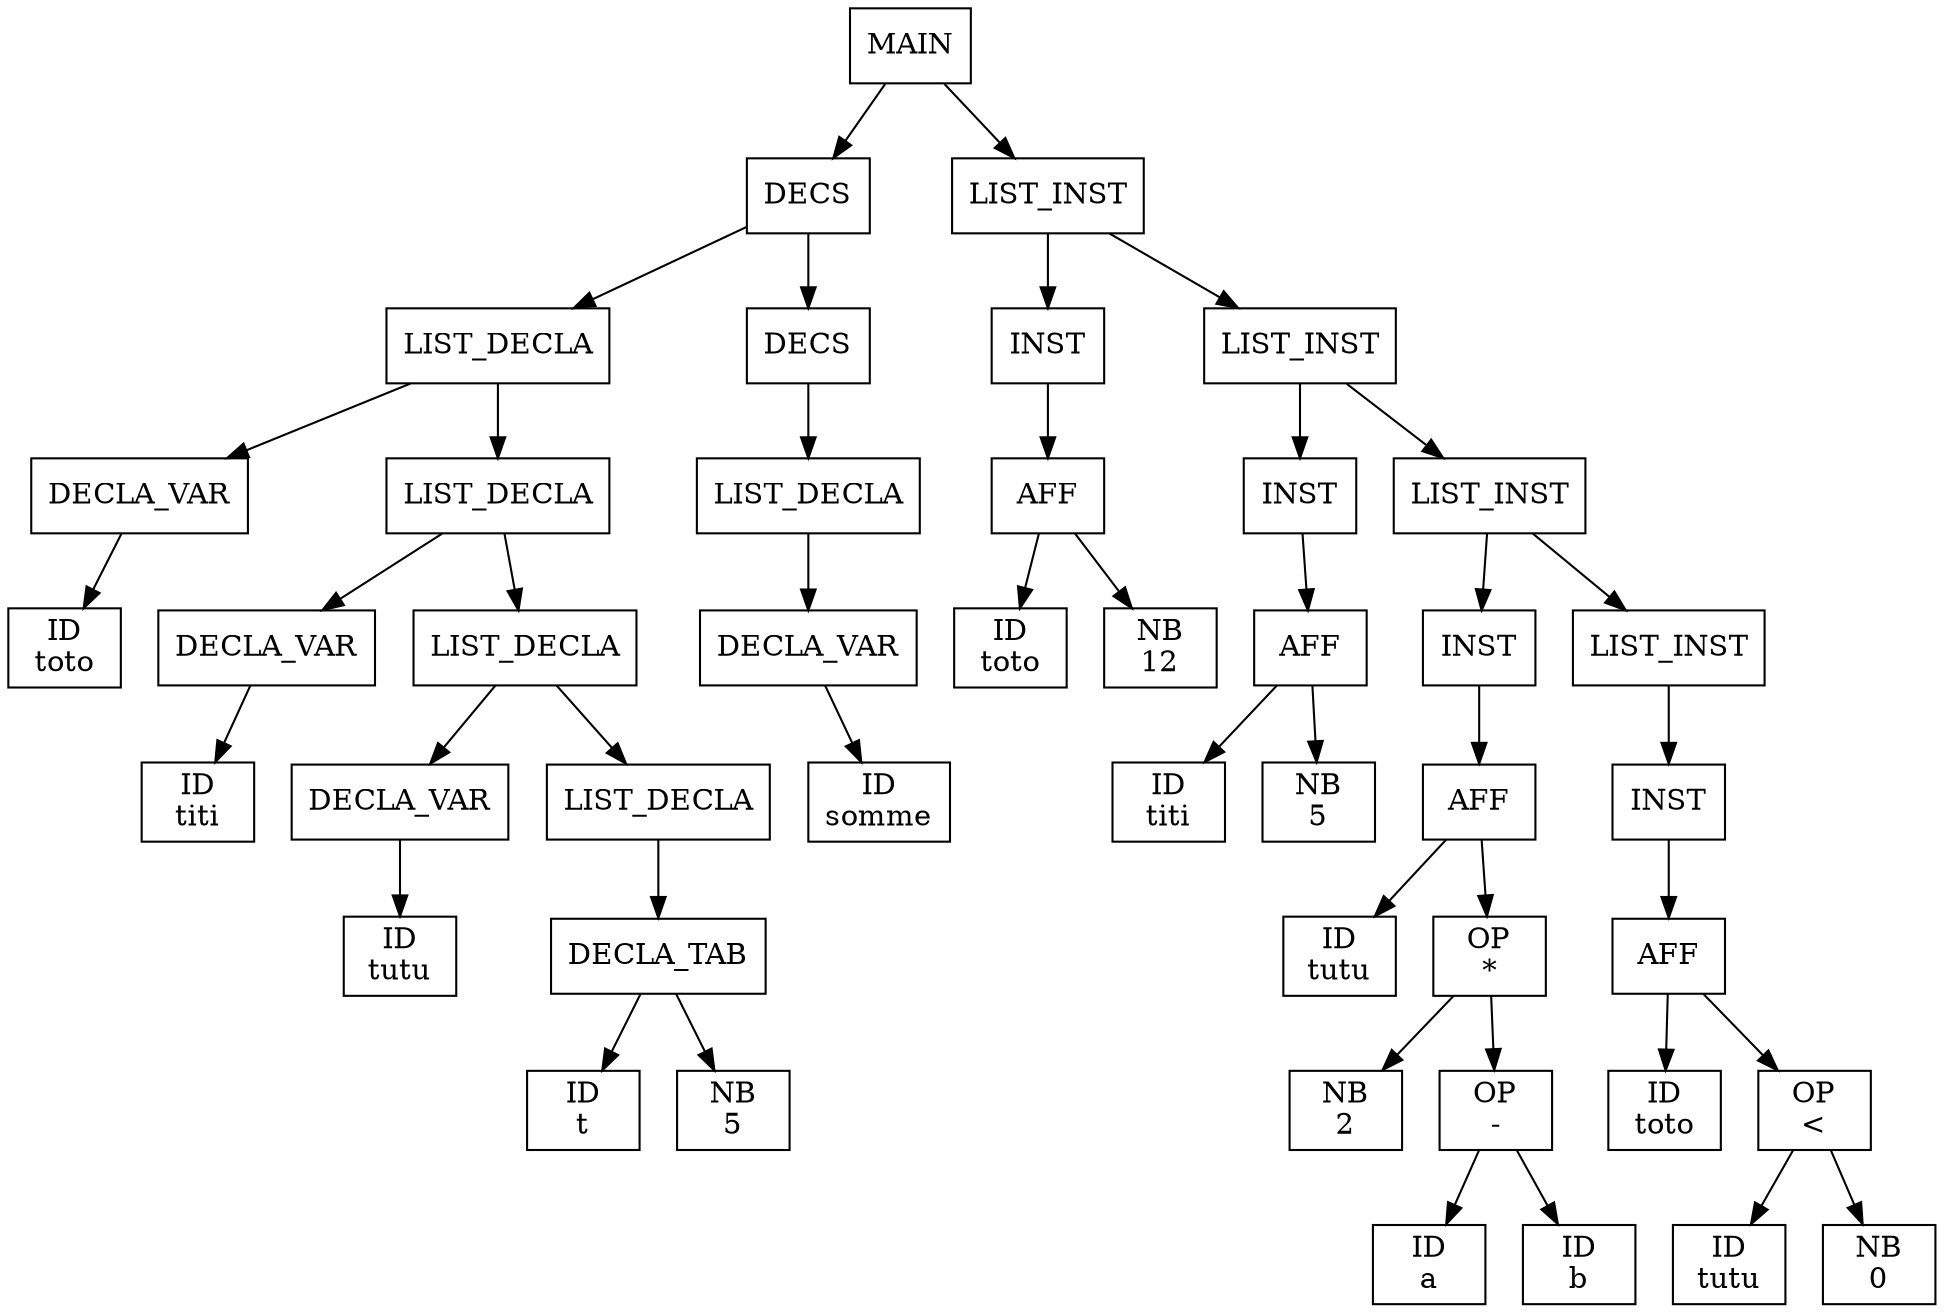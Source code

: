 digraph ASA {
node0x55819952f1f0 [label="MAIN\n", shape=box];
node0x55819952f1f0 -> node0x55819952eb30;
node0x55819952eb30 [label="DECS\n", shape=box];
node0x55819952eb30 -> node0x55819952e9f0;
node0x55819952e9f0 [label="LIST_DECLA\n", shape=box];
node0x55819952e9f0 -> node0x55819952e6f0;
node0x55819952e6f0 [label="DECLA_VAR\n", shape=box];
node0x55819952e6f0 -> node0x55819952e730;
node0x55819952e730 [label="ID\ntoto", shape=box];
node0x55819952e9f0 -> node0x55819952e9b0;
node0x55819952e9b0 [label="LIST_DECLA\n", shape=box];
node0x55819952e9b0 -> node0x55819952e770;
node0x55819952e770 [label="DECLA_VAR\n", shape=box];
node0x55819952e770 -> node0x55819952e7b0;
node0x55819952e7b0 [label="ID\ntiti", shape=box];
node0x55819952e9b0 -> node0x55819952e970;
node0x55819952e970 [label="LIST_DECLA\n", shape=box];
node0x55819952e970 -> node0x55819952e7f0;
node0x55819952e7f0 [label="DECLA_VAR\n", shape=box];
node0x55819952e7f0 -> node0x55819952e830;
node0x55819952e830 [label="ID\ntutu", shape=box];
node0x55819952e970 -> node0x55819952e930;
node0x55819952e930 [label="LIST_DECLA\n", shape=box];
node0x55819952e930 -> node0x55819952e870;
node0x55819952e870 [label="DECLA_TAB\n", shape=box];
node0x55819952e870 -> node0x55819952e8b0;
node0x55819952e8b0 [label="ID\nt", shape=box];
node0x55819952e870 -> node0x55819952e8f0;
node0x55819952e8f0 [label="NB\n5", shape=box];
node0x55819952eb30 -> node0x55819952eaf0;
node0x55819952eaf0 [label="DECS\n", shape=box];
node0x55819952eaf0 -> node0x55819952eab0;
node0x55819952eab0 [label="LIST_DECLA\n", shape=box];
node0x55819952eab0 -> node0x55819952ea30;
node0x55819952ea30 [label="DECLA_VAR\n", shape=box];
node0x55819952ea30 -> node0x55819952ea70;
node0x55819952ea70 [label="ID\nsomme", shape=box];
node0x55819952f1f0 -> node0x55819952f1b0;
node0x55819952f1b0 [label="LIST_INST\n", shape=box];
node0x55819952f1b0 -> node0x55819952ec30;
node0x55819952ec30 [label="INST\n", shape=box];
node0x55819952ec30 -> node0x55819952ebb0;
node0x55819952ebb0 [label="AFF\n", shape=box];
node0x55819952ebb0 -> node0x55819952ebf0;
node0x55819952ebf0 [label="ID\ntoto", shape=box];
node0x55819952ebb0 -> node0x55819952eb70;
node0x55819952eb70 [label="NB\n12", shape=box];
node0x55819952f1b0 -> node0x55819952f170;
node0x55819952f170 [label="LIST_INST\n", shape=box];
node0x55819952f170 -> node0x55819952ed30;
node0x55819952ed30 [label="INST\n", shape=box];
node0x55819952ed30 -> node0x55819952ecb0;
node0x55819952ecb0 [label="AFF\n", shape=box];
node0x55819952ecb0 -> node0x55819952ecf0;
node0x55819952ecf0 [label="ID\ntiti", shape=box];
node0x55819952ecb0 -> node0x55819952ec70;
node0x55819952ec70 [label="NB\n5", shape=box];
node0x55819952f170 -> node0x55819952f130;
node0x55819952f130 [label="LIST_INST\n", shape=box];
node0x55819952f130 -> node0x55819952ef30;
node0x55819952ef30 [label="INST\n", shape=box];
node0x55819952ef30 -> node0x55819952eeb0;
node0x55819952eeb0 [label="AFF\n", shape=box];
node0x55819952eeb0 -> node0x55819952eef0;
node0x55819952eef0 [label="ID\ntutu", shape=box];
node0x55819952eeb0 -> node0x55819952ee70;
node0x55819952ee70 [label="OP\n*", shape=box];
node0x55819952ee70 -> node0x55819952ed70;
node0x55819952ed70 [label="NB\n2", shape=box];
node0x55819952ee70 -> node0x55819952ee30;
node0x55819952ee30 [label="OP\n-", shape=box];
node0x55819952ee30 -> node0x55819952edb0;
node0x55819952edb0 [label="ID\na", shape=box];
node0x55819952ee30 -> node0x55819952edf0;
node0x55819952edf0 [label="ID\nb", shape=box];
node0x55819952f130 -> node0x55819952f0f0;
node0x55819952f0f0 [label="LIST_INST\n", shape=box];
node0x55819952f0f0 -> node0x55819952f0b0;
node0x55819952f0b0 [label="INST\n", shape=box];
node0x55819952f0b0 -> node0x55819952f030;
node0x55819952f030 [label="AFF\n", shape=box];
node0x55819952f030 -> node0x55819952f070;
node0x55819952f070 [label="ID\ntoto", shape=box];
node0x55819952f030 -> node0x55819952eff0;
node0x55819952eff0 [label="OP\n<", shape=box];
node0x55819952eff0 -> node0x55819952ef70;
node0x55819952ef70 [label="ID\ntutu", shape=box];
node0x55819952eff0 -> node0x55819952efb0;
node0x55819952efb0 [label="NB\n0", shape=box];
}
